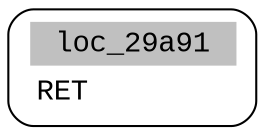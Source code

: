 digraph asm_graph {
1941 [
shape="Mrecord" fontname="Courier New"label =<<table border="0" cellborder="0" cellpadding="3"><tr><td align="center" colspan="2" bgcolor="grey">loc_29a91</td></tr><tr><td align="left">RET        </td></tr></table>> ];
}